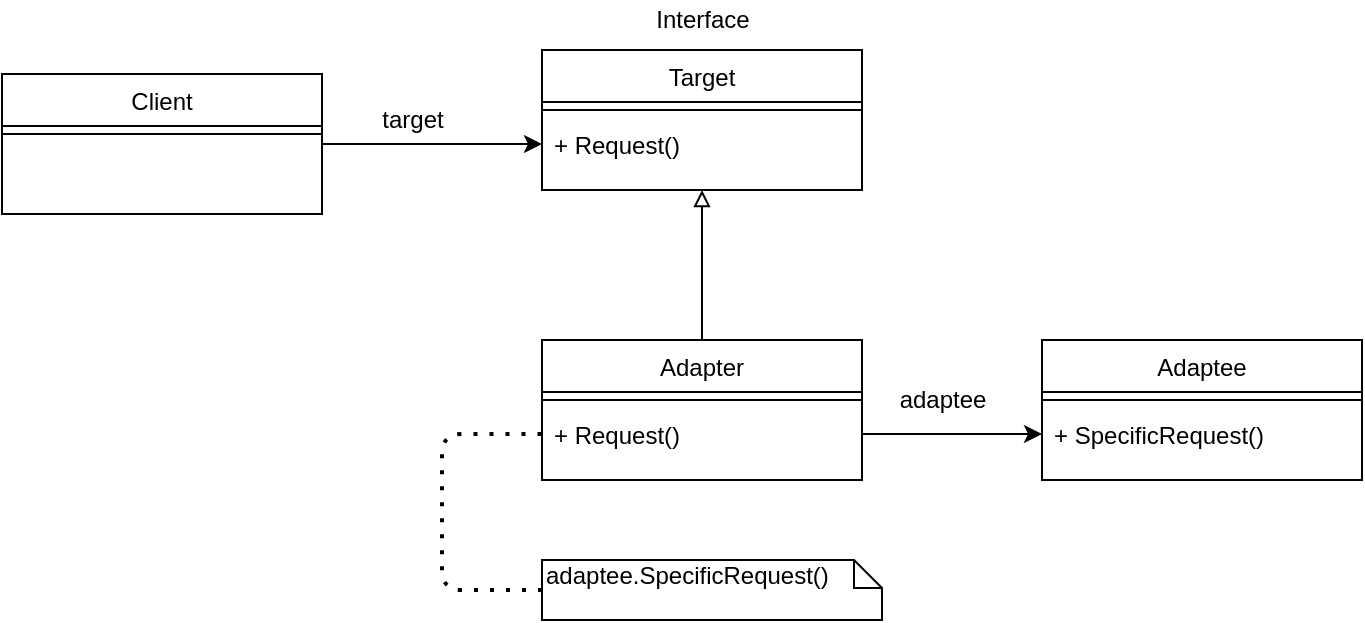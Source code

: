 <mxfile version="13.6.6" type="device"><diagram id="C5RBs43oDa-KdzZeNtuy" name="Page-1"><mxGraphModel dx="1298" dy="785" grid="1" gridSize="10" guides="1" tooltips="1" connect="1" arrows="1" fold="1" page="1" pageScale="1" pageWidth="827" pageHeight="1169" math="0" shadow="0"><root><mxCell id="WIyWlLk6GJQsqaUBKTNV-0"/><mxCell id="WIyWlLk6GJQsqaUBKTNV-1" parent="WIyWlLk6GJQsqaUBKTNV-0"/><mxCell id="Y1lvL4CHhmpY3-C6X5i_-11" value="Interface" style="text;html=1;align=center;verticalAlign=middle;resizable=0;points=[];autosize=1;" vertex="1" parent="WIyWlLk6GJQsqaUBKTNV-1"><mxGeometry x="380" y="50" width="60" height="20" as="geometry"/></mxCell><mxCell id="Y1lvL4CHhmpY3-C6X5i_-16" style="edgeStyle=orthogonalEdgeStyle;rounded=0;orthogonalLoop=1;jettySize=auto;html=1;entryX=0.5;entryY=1;entryDx=0;entryDy=0;endArrow=block;endFill=0;" edge="1" parent="WIyWlLk6GJQsqaUBKTNV-1" source="Y1lvL4CHhmpY3-C6X5i_-13" target="Y1lvL4CHhmpY3-C6X5i_-6"><mxGeometry relative="1" as="geometry"/></mxCell><mxCell id="Y1lvL4CHhmpY3-C6X5i_-20" style="edgeStyle=orthogonalEdgeStyle;rounded=0;orthogonalLoop=1;jettySize=auto;html=1;entryX=0;entryY=0.5;entryDx=0;entryDy=0;endArrow=classic;endFill=1;" edge="1" parent="WIyWlLk6GJQsqaUBKTNV-1" source="Y1lvL4CHhmpY3-C6X5i_-15" target="Y1lvL4CHhmpY3-C6X5i_-19"><mxGeometry relative="1" as="geometry"/></mxCell><mxCell id="Y1lvL4CHhmpY3-C6X5i_-21" value="adaptee" style="text;html=1;align=center;verticalAlign=middle;resizable=0;points=[];autosize=1;" vertex="1" parent="WIyWlLk6GJQsqaUBKTNV-1"><mxGeometry x="500" y="240" width="60" height="20" as="geometry"/></mxCell><mxCell id="Y1lvL4CHhmpY3-C6X5i_-22" value="adaptee.SpecificRequest()" style="shape=note;whiteSpace=wrap;html=1;size=14;verticalAlign=top;align=left;spacingTop=-6;" vertex="1" parent="WIyWlLk6GJQsqaUBKTNV-1"><mxGeometry x="330" y="330" width="170" height="30" as="geometry"/></mxCell><mxCell id="Y1lvL4CHhmpY3-C6X5i_-24" value="" style="endArrow=none;dashed=1;html=1;dashPattern=1 3;strokeWidth=2;entryX=0;entryY=0.5;entryDx=0;entryDy=0;exitX=0;exitY=0.5;exitDx=0;exitDy=0;exitPerimeter=0;" edge="1" parent="WIyWlLk6GJQsqaUBKTNV-1" source="Y1lvL4CHhmpY3-C6X5i_-22" target="Y1lvL4CHhmpY3-C6X5i_-15"><mxGeometry width="50" height="50" relative="1" as="geometry"><mxPoint x="180" y="330" as="sourcePoint"/><mxPoint x="230" y="280" as="targetPoint"/><Array as="points"><mxPoint x="280" y="345"/><mxPoint x="280" y="267"/></Array></mxGeometry></mxCell><mxCell id="Y1lvL4CHhmpY3-C6X5i_-6" value="Target" style="swimlane;fontStyle=0;align=center;verticalAlign=top;childLayout=stackLayout;horizontal=1;startSize=26;horizontalStack=0;resizeParent=1;resizeLast=0;collapsible=1;marginBottom=0;rounded=0;shadow=0;strokeWidth=1;" vertex="1" parent="WIyWlLk6GJQsqaUBKTNV-1"><mxGeometry x="330" y="75" width="160" height="70" as="geometry"><mxRectangle x="340" y="380" width="170" height="26" as="alternateBounds"/></mxGeometry></mxCell><mxCell id="Y1lvL4CHhmpY3-C6X5i_-7" value="" style="line;html=1;strokeWidth=1;align=left;verticalAlign=middle;spacingTop=-1;spacingLeft=3;spacingRight=3;rotatable=0;labelPosition=right;points=[];portConstraint=eastwest;" vertex="1" parent="Y1lvL4CHhmpY3-C6X5i_-6"><mxGeometry y="26" width="160" height="8" as="geometry"/></mxCell><mxCell id="Y1lvL4CHhmpY3-C6X5i_-9" value="+ Request()" style="text;align=left;verticalAlign=top;spacingLeft=4;spacingRight=4;overflow=hidden;rotatable=0;points=[[0,0.5],[1,0.5]];portConstraint=eastwest;" vertex="1" parent="Y1lvL4CHhmpY3-C6X5i_-6"><mxGeometry y="34" width="160" height="26" as="geometry"/></mxCell><mxCell id="Y1lvL4CHhmpY3-C6X5i_-13" value="Adapter" style="swimlane;fontStyle=0;align=center;verticalAlign=top;childLayout=stackLayout;horizontal=1;startSize=26;horizontalStack=0;resizeParent=1;resizeLast=0;collapsible=1;marginBottom=0;rounded=0;shadow=0;strokeWidth=1;" vertex="1" parent="WIyWlLk6GJQsqaUBKTNV-1"><mxGeometry x="330" y="220" width="160" height="70" as="geometry"><mxRectangle x="340" y="380" width="170" height="26" as="alternateBounds"/></mxGeometry></mxCell><mxCell id="Y1lvL4CHhmpY3-C6X5i_-14" value="" style="line;html=1;strokeWidth=1;align=left;verticalAlign=middle;spacingTop=-1;spacingLeft=3;spacingRight=3;rotatable=0;labelPosition=right;points=[];portConstraint=eastwest;" vertex="1" parent="Y1lvL4CHhmpY3-C6X5i_-13"><mxGeometry y="26" width="160" height="8" as="geometry"/></mxCell><mxCell id="Y1lvL4CHhmpY3-C6X5i_-15" value="+ Request()" style="text;align=left;verticalAlign=top;spacingLeft=4;spacingRight=4;overflow=hidden;rotatable=0;points=[[0,0.5],[1,0.5]];portConstraint=eastwest;" vertex="1" parent="Y1lvL4CHhmpY3-C6X5i_-13"><mxGeometry y="34" width="160" height="26" as="geometry"/></mxCell><mxCell id="Y1lvL4CHhmpY3-C6X5i_-17" value="Adaptee" style="swimlane;fontStyle=0;align=center;verticalAlign=top;childLayout=stackLayout;horizontal=1;startSize=26;horizontalStack=0;resizeParent=1;resizeLast=0;collapsible=1;marginBottom=0;rounded=0;shadow=0;strokeWidth=1;" vertex="1" parent="WIyWlLk6GJQsqaUBKTNV-1"><mxGeometry x="580" y="220" width="160" height="70" as="geometry"><mxRectangle x="340" y="380" width="170" height="26" as="alternateBounds"/></mxGeometry></mxCell><mxCell id="Y1lvL4CHhmpY3-C6X5i_-18" value="" style="line;html=1;strokeWidth=1;align=left;verticalAlign=middle;spacingTop=-1;spacingLeft=3;spacingRight=3;rotatable=0;labelPosition=right;points=[];portConstraint=eastwest;" vertex="1" parent="Y1lvL4CHhmpY3-C6X5i_-17"><mxGeometry y="26" width="160" height="8" as="geometry"/></mxCell><mxCell id="Y1lvL4CHhmpY3-C6X5i_-19" value="+ SpecificRequest()" style="text;align=left;verticalAlign=top;spacingLeft=4;spacingRight=4;overflow=hidden;rotatable=0;points=[[0,0.5],[1,0.5]];portConstraint=eastwest;" vertex="1" parent="Y1lvL4CHhmpY3-C6X5i_-17"><mxGeometry y="34" width="160" height="26" as="geometry"/></mxCell><mxCell id="Y1lvL4CHhmpY3-C6X5i_-33" style="edgeStyle=orthogonalEdgeStyle;rounded=0;orthogonalLoop=1;jettySize=auto;html=1;entryX=0;entryY=0.5;entryDx=0;entryDy=0;endArrow=classic;endFill=1;" edge="1" parent="WIyWlLk6GJQsqaUBKTNV-1" source="Y1lvL4CHhmpY3-C6X5i_-30" target="Y1lvL4CHhmpY3-C6X5i_-9"><mxGeometry relative="1" as="geometry"/></mxCell><mxCell id="Y1lvL4CHhmpY3-C6X5i_-30" value="Client" style="swimlane;fontStyle=0;align=center;verticalAlign=top;childLayout=stackLayout;horizontal=1;startSize=26;horizontalStack=0;resizeParent=1;resizeLast=0;collapsible=1;marginBottom=0;rounded=0;shadow=0;strokeWidth=1;" vertex="1" parent="WIyWlLk6GJQsqaUBKTNV-1"><mxGeometry x="60" y="87" width="160" height="70" as="geometry"><mxRectangle x="340" y="380" width="170" height="26" as="alternateBounds"/></mxGeometry></mxCell><mxCell id="Y1lvL4CHhmpY3-C6X5i_-31" value="" style="line;html=1;strokeWidth=1;align=left;verticalAlign=middle;spacingTop=-1;spacingLeft=3;spacingRight=3;rotatable=0;labelPosition=right;points=[];portConstraint=eastwest;" vertex="1" parent="Y1lvL4CHhmpY3-C6X5i_-30"><mxGeometry y="26" width="160" height="8" as="geometry"/></mxCell><mxCell id="Y1lvL4CHhmpY3-C6X5i_-34" value="target" style="text;html=1;align=center;verticalAlign=middle;resizable=0;points=[];autosize=1;" vertex="1" parent="WIyWlLk6GJQsqaUBKTNV-1"><mxGeometry x="240" y="100" width="50" height="20" as="geometry"/></mxCell></root></mxGraphModel></diagram></mxfile>